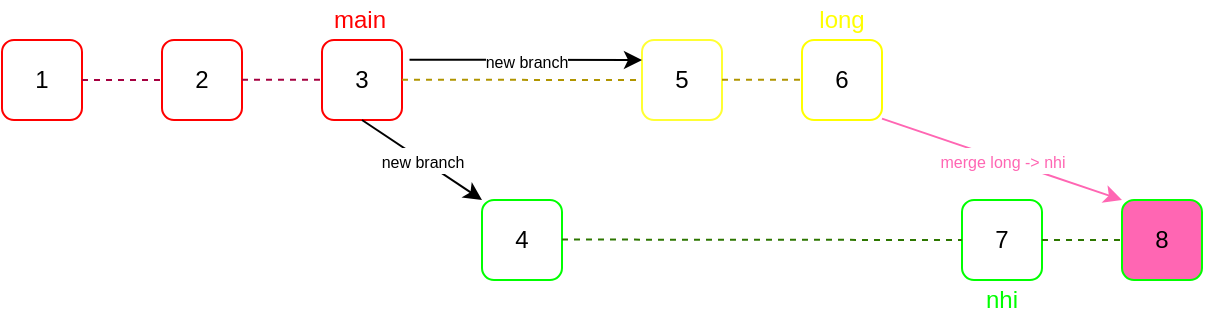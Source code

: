 <mxfile version="21.0.2" type="github">
  <diagram name="Trang-1" id="vaAx0uLWodnhQ4FhtGdx">
    <mxGraphModel dx="619" dy="324" grid="1" gridSize="10" guides="1" tooltips="1" connect="1" arrows="1" fold="1" page="1" pageScale="1" pageWidth="827" pageHeight="1169" math="0" shadow="0">
      <root>
        <mxCell id="0" />
        <mxCell id="1" parent="0" />
        <mxCell id="chFSTJe1K_nZx9sQAB5F-1" value="1" style="rounded=1;whiteSpace=wrap;html=1;strokeColor=#FF0000;" vertex="1" parent="1">
          <mxGeometry x="40" y="160" width="40" height="40" as="geometry" />
        </mxCell>
        <mxCell id="chFSTJe1K_nZx9sQAB5F-9" value="2" style="rounded=1;whiteSpace=wrap;html=1;strokeColor=#FF0000;" vertex="1" parent="1">
          <mxGeometry x="120" y="160" width="40" height="40" as="geometry" />
        </mxCell>
        <mxCell id="chFSTJe1K_nZx9sQAB5F-10" value="3" style="rounded=1;whiteSpace=wrap;html=1;strokeColor=#FF0000;" vertex="1" parent="1">
          <mxGeometry x="200" y="160" width="40" height="40" as="geometry" />
        </mxCell>
        <mxCell id="chFSTJe1K_nZx9sQAB5F-11" value="4" style="rounded=1;whiteSpace=wrap;html=1;strokeColor=#00FF00;" vertex="1" parent="1">
          <mxGeometry x="280" y="240" width="40" height="40" as="geometry" />
        </mxCell>
        <mxCell id="chFSTJe1K_nZx9sQAB5F-12" value="5" style="rounded=1;whiteSpace=wrap;html=1;strokeColor=#FFFF33;" vertex="1" parent="1">
          <mxGeometry x="360" y="160" width="40" height="40" as="geometry" />
        </mxCell>
        <mxCell id="chFSTJe1K_nZx9sQAB5F-13" value="6" style="rounded=1;whiteSpace=wrap;html=1;strokeColor=#FFFF00;" vertex="1" parent="1">
          <mxGeometry x="440" y="160" width="40" height="40" as="geometry" />
        </mxCell>
        <mxCell id="chFSTJe1K_nZx9sQAB5F-14" value="7" style="rounded=1;whiteSpace=wrap;html=1;strokeColor=#00FF00;" vertex="1" parent="1">
          <mxGeometry x="520" y="240" width="40" height="40" as="geometry" />
        </mxCell>
        <mxCell id="chFSTJe1K_nZx9sQAB5F-15" value="" style="endArrow=none;dashed=1;html=1;rounded=0;entryX=0;entryY=0.5;entryDx=0;entryDy=0;exitX=1;exitY=0.5;exitDx=0;exitDy=0;fillColor=#d80073;strokeColor=#A50040;" edge="1" parent="1" source="chFSTJe1K_nZx9sQAB5F-1" target="chFSTJe1K_nZx9sQAB5F-9">
          <mxGeometry width="50" height="50" relative="1" as="geometry">
            <mxPoint x="70" y="240" as="sourcePoint" />
            <mxPoint x="120" y="190" as="targetPoint" />
          </mxGeometry>
        </mxCell>
        <mxCell id="chFSTJe1K_nZx9sQAB5F-16" value="" style="endArrow=none;dashed=1;html=1;rounded=0;entryX=0;entryY=0.5;entryDx=0;entryDy=0;exitX=1;exitY=0.5;exitDx=0;exitDy=0;fillColor=#d80073;strokeColor=#A50040;" edge="1" parent="1">
          <mxGeometry width="50" height="50" relative="1" as="geometry">
            <mxPoint x="160" y="179.87" as="sourcePoint" />
            <mxPoint x="200" y="179.87" as="targetPoint" />
          </mxGeometry>
        </mxCell>
        <mxCell id="chFSTJe1K_nZx9sQAB5F-17" value="" style="endArrow=none;dashed=1;html=1;rounded=0;entryX=0;entryY=0.5;entryDx=0;entryDy=0;exitX=1;exitY=0.5;exitDx=0;exitDy=0;fillColor=#e3c800;strokeColor=#B09500;" edge="1" parent="1" target="chFSTJe1K_nZx9sQAB5F-12">
          <mxGeometry width="50" height="50" relative="1" as="geometry">
            <mxPoint x="240" y="179.87" as="sourcePoint" />
            <mxPoint x="280" y="179.87" as="targetPoint" />
          </mxGeometry>
        </mxCell>
        <mxCell id="chFSTJe1K_nZx9sQAB5F-18" value="" style="endArrow=none;dashed=1;html=1;rounded=0;entryX=0;entryY=0.5;entryDx=0;entryDy=0;exitX=1;exitY=0.5;exitDx=0;exitDy=0;fillColor=#e3c800;strokeColor=#B09500;" edge="1" parent="1">
          <mxGeometry width="50" height="50" relative="1" as="geometry">
            <mxPoint x="400" y="179.87" as="sourcePoint" />
            <mxPoint x="440" y="179.87" as="targetPoint" />
          </mxGeometry>
        </mxCell>
        <mxCell id="chFSTJe1K_nZx9sQAB5F-19" value="" style="endArrow=none;dashed=1;html=1;rounded=0;entryX=0;entryY=0.5;entryDx=0;entryDy=0;exitX=1;exitY=0.5;exitDx=0;exitDy=0;fillColor=#60a917;strokeColor=#2D7600;" edge="1" parent="1" target="chFSTJe1K_nZx9sQAB5F-14">
          <mxGeometry width="50" height="50" relative="1" as="geometry">
            <mxPoint x="320" y="259.77" as="sourcePoint" />
            <mxPoint x="440" y="259.9" as="targetPoint" />
          </mxGeometry>
        </mxCell>
        <mxCell id="chFSTJe1K_nZx9sQAB5F-20" value="" style="endArrow=classic;html=1;rounded=0;exitX=0.5;exitY=1;exitDx=0;exitDy=0;entryX=0;entryY=0;entryDx=0;entryDy=0;" edge="1" parent="1" source="chFSTJe1K_nZx9sQAB5F-10" target="chFSTJe1K_nZx9sQAB5F-11">
          <mxGeometry relative="1" as="geometry">
            <mxPoint x="290" y="210" as="sourcePoint" />
            <mxPoint x="390" y="210" as="targetPoint" />
          </mxGeometry>
        </mxCell>
        <mxCell id="chFSTJe1K_nZx9sQAB5F-21" value="&lt;font style=&quot;font-size: 8px;&quot;&gt;new branch&lt;/font&gt;" style="edgeLabel;resizable=0;html=1;align=center;verticalAlign=middle;" connectable="0" vertex="1" parent="chFSTJe1K_nZx9sQAB5F-20">
          <mxGeometry relative="1" as="geometry" />
        </mxCell>
        <mxCell id="chFSTJe1K_nZx9sQAB5F-24" value="main" style="text;align=left;verticalAlign=middle;spacingLeft=4;spacingRight=4;overflow=hidden;points=[[0,0.5],[1,0.5]];portConstraint=eastwest;rotatable=0;whiteSpace=wrap;html=1;strokeColor=none;fontColor=#FF0000;" vertex="1" parent="1">
          <mxGeometry x="200" y="140" width="40" height="20" as="geometry" />
        </mxCell>
        <mxCell id="chFSTJe1K_nZx9sQAB5F-25" value="long" style="text;align=center;verticalAlign=middle;spacingLeft=4;spacingRight=4;overflow=hidden;points=[[0,0.5],[1,0.5]];portConstraint=eastwest;rotatable=0;whiteSpace=wrap;html=1;strokeColor=none;fontColor=#FFFF00;" vertex="1" parent="1">
          <mxGeometry x="440" y="140" width="40" height="20" as="geometry" />
        </mxCell>
        <mxCell id="chFSTJe1K_nZx9sQAB5F-26" value="nhi" style="text;align=center;verticalAlign=middle;spacingLeft=4;spacingRight=4;overflow=hidden;points=[[0,0.5],[1,0.5]];portConstraint=eastwest;rotatable=0;whiteSpace=wrap;html=1;strokeColor=none;fontColor=#00FF00;" vertex="1" parent="1">
          <mxGeometry x="520" y="280" width="40" height="20" as="geometry" />
        </mxCell>
        <mxCell id="chFSTJe1K_nZx9sQAB5F-27" value="" style="endArrow=classic;html=1;rounded=0;exitX=1.094;exitY=0.247;exitDx=0;exitDy=0;entryX=0;entryY=0.25;entryDx=0;entryDy=0;exitPerimeter=0;" edge="1" parent="1" source="chFSTJe1K_nZx9sQAB5F-10" target="chFSTJe1K_nZx9sQAB5F-12">
          <mxGeometry relative="1" as="geometry">
            <mxPoint x="270" y="140" as="sourcePoint" />
            <mxPoint x="330" y="180" as="targetPoint" />
          </mxGeometry>
        </mxCell>
        <mxCell id="chFSTJe1K_nZx9sQAB5F-28" value="&lt;font style=&quot;font-size: 8px;&quot;&gt;new branch&lt;/font&gt;" style="edgeLabel;resizable=0;html=1;align=center;verticalAlign=middle;" connectable="0" vertex="1" parent="chFSTJe1K_nZx9sQAB5F-27">
          <mxGeometry relative="1" as="geometry" />
        </mxCell>
        <mxCell id="chFSTJe1K_nZx9sQAB5F-29" value="8" style="rounded=1;whiteSpace=wrap;html=1;strokeColor=#00FF00;fillColor=#FF66B3;" vertex="1" parent="1">
          <mxGeometry x="600" y="240" width="40" height="40" as="geometry" />
        </mxCell>
        <mxCell id="chFSTJe1K_nZx9sQAB5F-30" value="" style="endArrow=none;dashed=1;html=1;rounded=0;entryX=0;entryY=0.5;entryDx=0;entryDy=0;fillColor=#60a917;strokeColor=#2D7600;" edge="1" parent="1" target="chFSTJe1K_nZx9sQAB5F-29">
          <mxGeometry width="50" height="50" relative="1" as="geometry">
            <mxPoint x="560" y="260" as="sourcePoint" />
            <mxPoint x="530" y="270" as="targetPoint" />
          </mxGeometry>
        </mxCell>
        <mxCell id="chFSTJe1K_nZx9sQAB5F-31" value="" style="endArrow=classic;html=1;rounded=0;exitX=1.094;exitY=0.247;exitDx=0;exitDy=0;entryX=0;entryY=0;entryDx=0;entryDy=0;exitPerimeter=0;fontColor=none;noLabel=1;labelBackgroundColor=none;strokeColor=#FF66B3;" edge="1" parent="1" target="chFSTJe1K_nZx9sQAB5F-29">
          <mxGeometry relative="1" as="geometry">
            <mxPoint x="480" y="199.33" as="sourcePoint" />
            <mxPoint x="596" y="199.33" as="targetPoint" />
          </mxGeometry>
        </mxCell>
        <mxCell id="chFSTJe1K_nZx9sQAB5F-32" value="&lt;font color=&quot;#ff66b3&quot; style=&quot;font-size: 8px;&quot;&gt;merge long -&amp;gt; nhi&lt;/font&gt;" style="edgeLabel;resizable=0;html=1;align=center;verticalAlign=middle;" connectable="0" vertex="1" parent="chFSTJe1K_nZx9sQAB5F-31">
          <mxGeometry relative="1" as="geometry" />
        </mxCell>
      </root>
    </mxGraphModel>
  </diagram>
</mxfile>

